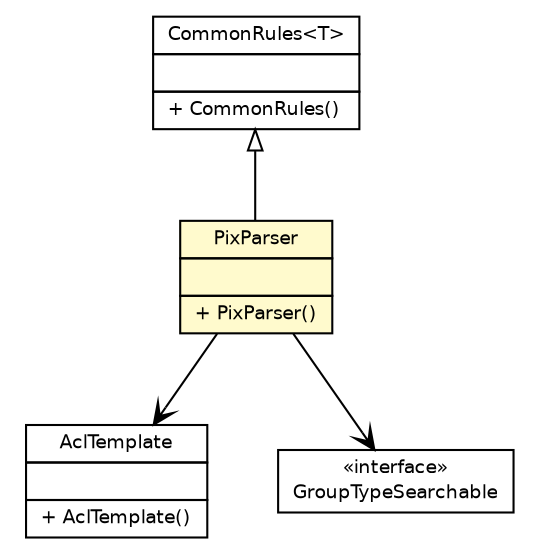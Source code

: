 #!/usr/local/bin/dot
#
# Class diagram 
# Generated by UmlGraph version 4.6 (http://www.spinellis.gr/sw/umlgraph)
#

digraph G {
	edge [fontname="Helvetica",fontsize=10,labelfontname="Helvetica",labelfontsize=10];
	node [fontname="Helvetica",fontsize=10,shape=plaintext];
	// fr.univrennes1.cri.jtacl.lib.misc.CommonRules<T>
	c10768 [label=<<table border="0" cellborder="1" cellspacing="0" cellpadding="2" port="p" href="../../../lib/misc/CommonRules.html">
		<tr><td><table border="0" cellspacing="0" cellpadding="1">
			<tr><td> CommonRules&lt;T&gt; </td></tr>
		</table></td></tr>
		<tr><td><table border="0" cellspacing="0" cellpadding="1">
			<tr><td align="left">  </td></tr>
		</table></td></tr>
		<tr><td><table border="0" cellspacing="0" cellpadding="1">
			<tr><td align="left"> + CommonRules() </td></tr>
		</table></td></tr>
		</table>>, fontname="Helvetica", fontcolor="black", fontsize=9.0];
	// fr.univrennes1.cri.jtacl.equipments.cisco.pix.AclTemplate
	c10817 [label=<<table border="0" cellborder="1" cellspacing="0" cellpadding="2" port="p" href="./AclTemplate.html">
		<tr><td><table border="0" cellspacing="0" cellpadding="1">
			<tr><td> AclTemplate </td></tr>
		</table></td></tr>
		<tr><td><table border="0" cellspacing="0" cellpadding="1">
			<tr><td align="left">  </td></tr>
		</table></td></tr>
		<tr><td><table border="0" cellspacing="0" cellpadding="1">
			<tr><td align="left"> + AclTemplate() </td></tr>
		</table></td></tr>
		</table>>, fontname="Helvetica", fontcolor="black", fontsize=9.0];
	// fr.univrennes1.cri.jtacl.equipments.cisco.pix.PixParser
	c10818 [label=<<table border="0" cellborder="1" cellspacing="0" cellpadding="2" port="p" bgcolor="lemonChiffon" href="./PixParser.html">
		<tr><td><table border="0" cellspacing="0" cellpadding="1">
			<tr><td> PixParser </td></tr>
		</table></td></tr>
		<tr><td><table border="0" cellspacing="0" cellpadding="1">
			<tr><td align="left">  </td></tr>
		</table></td></tr>
		<tr><td><table border="0" cellspacing="0" cellpadding="1">
			<tr><td align="left"> + PixParser() </td></tr>
		</table></td></tr>
		</table>>, fontname="Helvetica", fontcolor="black", fontsize=9.0];
	// fr.univrennes1.cri.jtacl.equipments.cisco.pix.GroupTypeSearchable
	c10820 [label=<<table border="0" cellborder="1" cellspacing="0" cellpadding="2" port="p" href="./GroupTypeSearchable.html">
		<tr><td><table border="0" cellspacing="0" cellpadding="1">
			<tr><td> &laquo;interface&raquo; </td></tr>
			<tr><td> GroupTypeSearchable </td></tr>
		</table></td></tr>
		</table>>, fontname="Helvetica", fontcolor="black", fontsize=9.0];
	//fr.univrennes1.cri.jtacl.equipments.cisco.pix.PixParser extends fr.univrennes1.cri.jtacl.lib.misc.CommonRules<java.lang.Object>
	c10768:p -> c10818:p [dir=back,arrowtail=empty];
	// fr.univrennes1.cri.jtacl.equipments.cisco.pix.PixParser NAVASSOC fr.univrennes1.cri.jtacl.equipments.cisco.pix.AclTemplate
	c10818:p -> c10817:p [taillabel="", label="", headlabel="", fontname="Helvetica", fontcolor="black", fontsize=10.0, color="black", arrowhead=open];
	// fr.univrennes1.cri.jtacl.equipments.cisco.pix.PixParser NAVASSOC fr.univrennes1.cri.jtacl.equipments.cisco.pix.GroupTypeSearchable
	c10818:p -> c10820:p [taillabel="", label="", headlabel="", fontname="Helvetica", fontcolor="black", fontsize=10.0, color="black", arrowhead=open];
}

